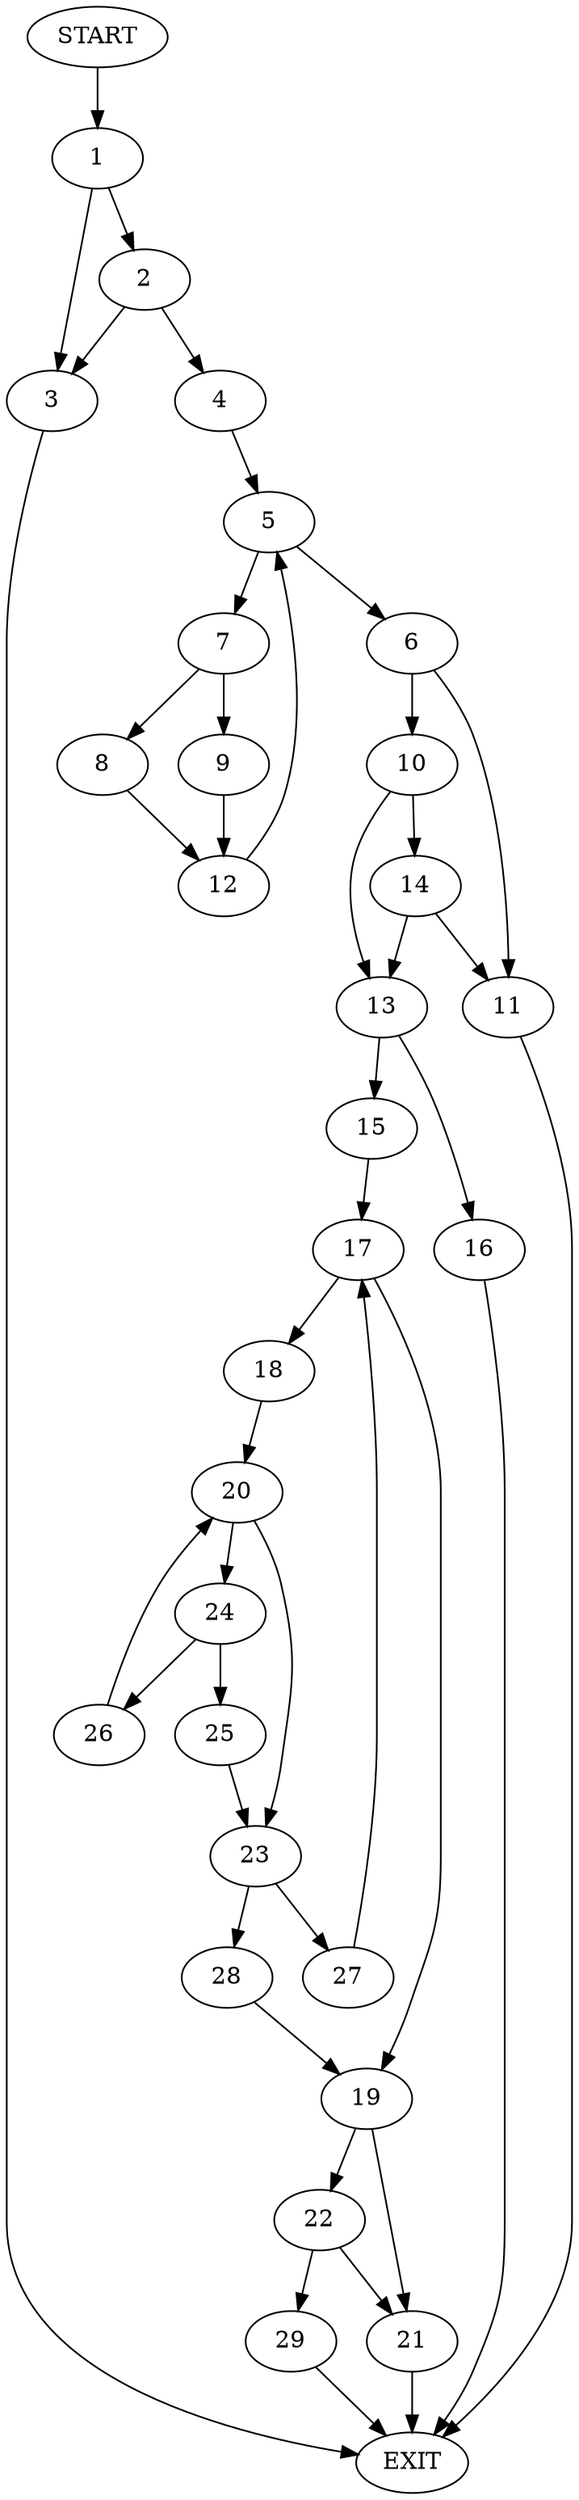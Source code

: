 digraph {
0 [label="START"]
30 [label="EXIT"]
0 -> 1
1 -> 2
1 -> 3
2 -> 4
2 -> 3
3 -> 30
4 -> 5
5 -> 6
5 -> 7
7 -> 8
7 -> 9
6 -> 10
6 -> 11
9 -> 12
8 -> 12
12 -> 5
11 -> 30
10 -> 13
10 -> 14
14 -> 13
14 -> 11
13 -> 15
13 -> 16
15 -> 17
16 -> 30
17 -> 18
17 -> 19
18 -> 20
19 -> 21
19 -> 22
20 -> 23
20 -> 24
24 -> 25
24 -> 26
23 -> 27
23 -> 28
25 -> 23
26 -> 20
27 -> 17
28 -> 19
21 -> 30
22 -> 21
22 -> 29
29 -> 30
}
